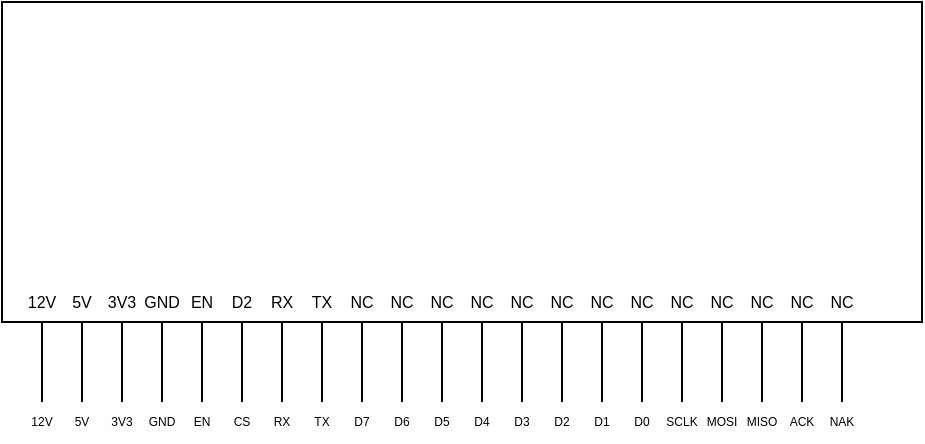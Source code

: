 <mxfile>
    <diagram id="rXqYsdX88Hvy9_a4BepW" name="Page-1">
        <mxGraphModel dx="231" dy="110" grid="1" gridSize="10" guides="1" tooltips="1" connect="1" arrows="1" fold="1" page="1" pageScale="1" pageWidth="850" pageHeight="1100" math="0" shadow="0">
            <root>
                <mxCell id="0"/>
                <mxCell id="1" parent="0"/>
                <mxCell id="2" value="" style="rounded=0;whiteSpace=wrap;html=1;" vertex="1" parent="1">
                    <mxGeometry x="220" y="160" width="460" height="160" as="geometry"/>
                </mxCell>
                <mxCell id="4" value="" style="endArrow=none;html=1;" edge="1" parent="1">
                    <mxGeometry width="50" height="50" relative="1" as="geometry">
                        <mxPoint x="240" y="360" as="sourcePoint"/>
                        <mxPoint x="240" y="320" as="targetPoint"/>
                    </mxGeometry>
                </mxCell>
                <mxCell id="5" value="" style="endArrow=none;html=1;" edge="1" parent="1">
                    <mxGeometry width="50" height="50" relative="1" as="geometry">
                        <mxPoint x="260" y="360.0" as="sourcePoint"/>
                        <mxPoint x="260" y="320.0" as="targetPoint"/>
                    </mxGeometry>
                </mxCell>
                <mxCell id="6" value="" style="endArrow=none;html=1;" edge="1" parent="1">
                    <mxGeometry width="50" height="50" relative="1" as="geometry">
                        <mxPoint x="280" y="360.0" as="sourcePoint"/>
                        <mxPoint x="280" y="320.0" as="targetPoint"/>
                    </mxGeometry>
                </mxCell>
                <mxCell id="7" value="" style="endArrow=none;html=1;" edge="1" parent="1">
                    <mxGeometry width="50" height="50" relative="1" as="geometry">
                        <mxPoint x="300" y="360.0" as="sourcePoint"/>
                        <mxPoint x="300" y="320.0" as="targetPoint"/>
                    </mxGeometry>
                </mxCell>
                <mxCell id="8" value="" style="endArrow=none;html=1;" edge="1" parent="1">
                    <mxGeometry width="50" height="50" relative="1" as="geometry">
                        <mxPoint x="320" y="360.0" as="sourcePoint"/>
                        <mxPoint x="320" y="320.0" as="targetPoint"/>
                    </mxGeometry>
                </mxCell>
                <mxCell id="9" value="" style="endArrow=none;html=1;" edge="1" parent="1">
                    <mxGeometry width="50" height="50" relative="1" as="geometry">
                        <mxPoint x="340" y="360.0" as="sourcePoint"/>
                        <mxPoint x="340" y="320.0" as="targetPoint"/>
                    </mxGeometry>
                </mxCell>
                <mxCell id="10" value="" style="endArrow=none;html=1;" edge="1" parent="1">
                    <mxGeometry width="50" height="50" relative="1" as="geometry">
                        <mxPoint x="360" y="360.0" as="sourcePoint"/>
                        <mxPoint x="360" y="320.0" as="targetPoint"/>
                    </mxGeometry>
                </mxCell>
                <mxCell id="11" value="" style="endArrow=none;html=1;" edge="1" parent="1">
                    <mxGeometry width="50" height="50" relative="1" as="geometry">
                        <mxPoint x="380" y="360.0" as="sourcePoint"/>
                        <mxPoint x="380" y="320.0" as="targetPoint"/>
                    </mxGeometry>
                </mxCell>
                <mxCell id="12" value="" style="endArrow=none;html=1;" edge="1" parent="1">
                    <mxGeometry width="50" height="50" relative="1" as="geometry">
                        <mxPoint x="400" y="360.0" as="sourcePoint"/>
                        <mxPoint x="400" y="320.0" as="targetPoint"/>
                    </mxGeometry>
                </mxCell>
                <mxCell id="13" value="" style="endArrow=none;html=1;" edge="1" parent="1">
                    <mxGeometry width="50" height="50" relative="1" as="geometry">
                        <mxPoint x="420" y="360.0" as="sourcePoint"/>
                        <mxPoint x="420" y="320.0" as="targetPoint"/>
                    </mxGeometry>
                </mxCell>
                <mxCell id="14" value="" style="endArrow=none;html=1;" edge="1" parent="1">
                    <mxGeometry width="50" height="50" relative="1" as="geometry">
                        <mxPoint x="440" y="360.0" as="sourcePoint"/>
                        <mxPoint x="440" y="320.0" as="targetPoint"/>
                    </mxGeometry>
                </mxCell>
                <mxCell id="15" value="" style="endArrow=none;html=1;" edge="1" parent="1">
                    <mxGeometry width="50" height="50" relative="1" as="geometry">
                        <mxPoint x="460" y="360.0" as="sourcePoint"/>
                        <mxPoint x="460" y="320.0" as="targetPoint"/>
                    </mxGeometry>
                </mxCell>
                <mxCell id="19" value="12V" style="text;html=1;strokeColor=none;fillColor=none;align=center;verticalAlign=middle;whiteSpace=wrap;rounded=0;fontSize=8;" vertex="1" parent="1">
                    <mxGeometry x="230" y="300" width="20" height="20" as="geometry"/>
                </mxCell>
                <mxCell id="20" value="5V" style="text;html=1;strokeColor=none;fillColor=none;align=center;verticalAlign=middle;whiteSpace=wrap;rounded=0;fontSize=8;" vertex="1" parent="1">
                    <mxGeometry x="250" y="300" width="20" height="20" as="geometry"/>
                </mxCell>
                <mxCell id="21" value="3V3" style="text;html=1;strokeColor=none;fillColor=none;align=center;verticalAlign=middle;whiteSpace=wrap;rounded=0;fontSize=8;" vertex="1" parent="1">
                    <mxGeometry x="270" y="300" width="20" height="20" as="geometry"/>
                </mxCell>
                <mxCell id="22" value="GND" style="text;html=1;strokeColor=none;fillColor=none;align=center;verticalAlign=middle;whiteSpace=wrap;rounded=0;fontSize=8;" vertex="1" parent="1">
                    <mxGeometry x="290" y="300" width="20" height="20" as="geometry"/>
                </mxCell>
                <mxCell id="23" value="EN" style="text;html=1;strokeColor=none;fillColor=none;align=center;verticalAlign=middle;whiteSpace=wrap;rounded=0;fontSize=8;" vertex="1" parent="1">
                    <mxGeometry x="310" y="300" width="20" height="20" as="geometry"/>
                </mxCell>
                <mxCell id="24" value="D2" style="text;html=1;strokeColor=none;fillColor=none;align=center;verticalAlign=middle;whiteSpace=wrap;rounded=0;fontSize=8;" vertex="1" parent="1">
                    <mxGeometry x="330" y="300" width="20" height="20" as="geometry"/>
                </mxCell>
                <mxCell id="25" value="RX" style="text;html=1;strokeColor=none;fillColor=none;align=center;verticalAlign=middle;whiteSpace=wrap;rounded=0;fontSize=8;" vertex="1" parent="1">
                    <mxGeometry x="350" y="300" width="20" height="20" as="geometry"/>
                </mxCell>
                <mxCell id="26" value="TX" style="text;html=1;strokeColor=none;fillColor=none;align=center;verticalAlign=middle;whiteSpace=wrap;rounded=0;fontSize=8;" vertex="1" parent="1">
                    <mxGeometry x="370" y="300" width="20" height="20" as="geometry"/>
                </mxCell>
                <mxCell id="27" value="" style="endArrow=none;html=1;" edge="1" parent="1">
                    <mxGeometry width="50" height="50" relative="1" as="geometry">
                        <mxPoint x="480.0" y="360" as="sourcePoint"/>
                        <mxPoint x="480.0" y="320.0" as="targetPoint"/>
                    </mxGeometry>
                </mxCell>
                <mxCell id="28" value="" style="endArrow=none;html=1;" edge="1" parent="1">
                    <mxGeometry width="50" height="50" relative="1" as="geometry">
                        <mxPoint x="500.0" y="360" as="sourcePoint"/>
                        <mxPoint x="500.0" y="320.0" as="targetPoint"/>
                    </mxGeometry>
                </mxCell>
                <mxCell id="29" value="" style="endArrow=none;html=1;" edge="1" parent="1">
                    <mxGeometry width="50" height="50" relative="1" as="geometry">
                        <mxPoint x="520.0" y="360" as="sourcePoint"/>
                        <mxPoint x="520.0" y="320.0" as="targetPoint"/>
                    </mxGeometry>
                </mxCell>
                <mxCell id="30" value="" style="endArrow=none;html=1;" edge="1" parent="1">
                    <mxGeometry width="50" height="50" relative="1" as="geometry">
                        <mxPoint x="540.0" y="360" as="sourcePoint"/>
                        <mxPoint x="540.0" y="320.0" as="targetPoint"/>
                    </mxGeometry>
                </mxCell>
                <mxCell id="31" value="" style="endArrow=none;html=1;" edge="1" parent="1">
                    <mxGeometry width="50" height="50" relative="1" as="geometry">
                        <mxPoint x="540.0" y="360" as="sourcePoint"/>
                        <mxPoint x="540.0" y="320.0" as="targetPoint"/>
                    </mxGeometry>
                </mxCell>
                <mxCell id="32" value="" style="endArrow=none;html=1;" edge="1" parent="1">
                    <mxGeometry width="50" height="50" relative="1" as="geometry">
                        <mxPoint x="560.0" y="360" as="sourcePoint"/>
                        <mxPoint x="560.0" y="320.0" as="targetPoint"/>
                    </mxGeometry>
                </mxCell>
                <mxCell id="33" value="" style="endArrow=none;html=1;" edge="1" parent="1">
                    <mxGeometry width="50" height="50" relative="1" as="geometry">
                        <mxPoint x="580.0" y="360" as="sourcePoint"/>
                        <mxPoint x="580.0" y="320.0" as="targetPoint"/>
                    </mxGeometry>
                </mxCell>
                <mxCell id="34" value="" style="endArrow=none;html=1;" edge="1" parent="1">
                    <mxGeometry width="50" height="50" relative="1" as="geometry">
                        <mxPoint x="600.0" y="360" as="sourcePoint"/>
                        <mxPoint x="600.0" y="320.0" as="targetPoint"/>
                    </mxGeometry>
                </mxCell>
                <mxCell id="35" value="" style="endArrow=none;html=1;" edge="1" parent="1">
                    <mxGeometry width="50" height="50" relative="1" as="geometry">
                        <mxPoint x="620.0" y="360" as="sourcePoint"/>
                        <mxPoint x="620.0" y="320.0" as="targetPoint"/>
                    </mxGeometry>
                </mxCell>
                <mxCell id="36" value="" style="endArrow=none;html=1;" edge="1" parent="1">
                    <mxGeometry width="50" height="50" relative="1" as="geometry">
                        <mxPoint x="640.0" y="360" as="sourcePoint"/>
                        <mxPoint x="640.0" y="320.0" as="targetPoint"/>
                    </mxGeometry>
                </mxCell>
                <mxCell id="40" value="12V" style="text;html=1;strokeColor=none;fillColor=none;align=center;verticalAlign=middle;whiteSpace=wrap;rounded=0;fontSize=6;" vertex="1" parent="1">
                    <mxGeometry x="230" y="360" width="20" height="20" as="geometry"/>
                </mxCell>
                <mxCell id="41" value="5V" style="text;html=1;strokeColor=none;fillColor=none;align=center;verticalAlign=middle;whiteSpace=wrap;rounded=0;fontSize=6;" vertex="1" parent="1">
                    <mxGeometry x="250" y="360" width="20" height="20" as="geometry"/>
                </mxCell>
                <mxCell id="42" value="3V3" style="text;html=1;strokeColor=none;fillColor=none;align=center;verticalAlign=middle;whiteSpace=wrap;rounded=0;fontSize=6;" vertex="1" parent="1">
                    <mxGeometry x="270" y="360" width="20" height="20" as="geometry"/>
                </mxCell>
                <mxCell id="43" value="GND" style="text;html=1;strokeColor=none;fillColor=none;align=center;verticalAlign=middle;whiteSpace=wrap;rounded=0;fontSize=6;" vertex="1" parent="1">
                    <mxGeometry x="290" y="360" width="20" height="20" as="geometry"/>
                </mxCell>
                <mxCell id="44" value="EN" style="text;html=1;strokeColor=none;fillColor=none;align=center;verticalAlign=middle;whiteSpace=wrap;rounded=0;fontSize=6;" vertex="1" parent="1">
                    <mxGeometry x="310" y="360" width="20" height="20" as="geometry"/>
                </mxCell>
                <mxCell id="45" value="CS" style="text;html=1;strokeColor=none;fillColor=none;align=center;verticalAlign=middle;whiteSpace=wrap;rounded=0;fontSize=6;" vertex="1" parent="1">
                    <mxGeometry x="330" y="360" width="20" height="20" as="geometry"/>
                </mxCell>
                <mxCell id="46" value="RX" style="text;html=1;strokeColor=none;fillColor=none;align=center;verticalAlign=middle;whiteSpace=wrap;rounded=0;fontSize=6;" vertex="1" parent="1">
                    <mxGeometry x="350" y="360" width="20" height="20" as="geometry"/>
                </mxCell>
                <mxCell id="47" value="TX" style="text;html=1;strokeColor=none;fillColor=none;align=center;verticalAlign=middle;whiteSpace=wrap;rounded=0;fontSize=6;" vertex="1" parent="1">
                    <mxGeometry x="370" y="360" width="20" height="20" as="geometry"/>
                </mxCell>
                <mxCell id="48" value="D7" style="text;html=1;strokeColor=none;fillColor=none;align=center;verticalAlign=middle;whiteSpace=wrap;rounded=0;fontSize=6;" vertex="1" parent="1">
                    <mxGeometry x="390" y="360" width="20" height="20" as="geometry"/>
                </mxCell>
                <mxCell id="49" value="D6" style="text;html=1;strokeColor=none;fillColor=none;align=center;verticalAlign=middle;whiteSpace=wrap;rounded=0;fontSize=6;" vertex="1" parent="1">
                    <mxGeometry x="410" y="360" width="20" height="20" as="geometry"/>
                </mxCell>
                <mxCell id="50" value="D5" style="text;html=1;strokeColor=none;fillColor=none;align=center;verticalAlign=middle;whiteSpace=wrap;rounded=0;fontSize=6;" vertex="1" parent="1">
                    <mxGeometry x="430" y="360" width="20" height="20" as="geometry"/>
                </mxCell>
                <mxCell id="51" value="D4" style="text;html=1;strokeColor=none;fillColor=none;align=center;verticalAlign=middle;whiteSpace=wrap;rounded=0;fontSize=6;" vertex="1" parent="1">
                    <mxGeometry x="450" y="360" width="20" height="20" as="geometry"/>
                </mxCell>
                <mxCell id="52" value="D3" style="text;html=1;strokeColor=none;fillColor=none;align=center;verticalAlign=middle;whiteSpace=wrap;rounded=0;fontSize=6;" vertex="1" parent="1">
                    <mxGeometry x="470" y="360" width="20" height="20" as="geometry"/>
                </mxCell>
                <mxCell id="53" value="D2" style="text;html=1;strokeColor=none;fillColor=none;align=center;verticalAlign=middle;whiteSpace=wrap;rounded=0;fontSize=6;" vertex="1" parent="1">
                    <mxGeometry x="490" y="360" width="20" height="20" as="geometry"/>
                </mxCell>
                <mxCell id="54" value="D1" style="text;html=1;strokeColor=none;fillColor=none;align=center;verticalAlign=middle;whiteSpace=wrap;rounded=0;fontSize=6;" vertex="1" parent="1">
                    <mxGeometry x="510" y="360" width="20" height="20" as="geometry"/>
                </mxCell>
                <mxCell id="55" value="D0" style="text;html=1;strokeColor=none;fillColor=none;align=center;verticalAlign=middle;whiteSpace=wrap;rounded=0;fontSize=6;" vertex="1" parent="1">
                    <mxGeometry x="530" y="360" width="20" height="20" as="geometry"/>
                </mxCell>
                <mxCell id="56" value="SCLK" style="text;html=1;strokeColor=none;fillColor=none;align=center;verticalAlign=middle;whiteSpace=wrap;rounded=0;fontSize=6;" vertex="1" parent="1">
                    <mxGeometry x="550" y="360" width="20" height="20" as="geometry"/>
                </mxCell>
                <mxCell id="57" value="MOSI" style="text;html=1;strokeColor=none;fillColor=none;align=center;verticalAlign=middle;whiteSpace=wrap;rounded=0;fontSize=6;" vertex="1" parent="1">
                    <mxGeometry x="570" y="360" width="20" height="20" as="geometry"/>
                </mxCell>
                <mxCell id="58" value="MISO" style="text;html=1;strokeColor=none;fillColor=none;align=center;verticalAlign=middle;whiteSpace=wrap;rounded=0;fontSize=6;" vertex="1" parent="1">
                    <mxGeometry x="590" y="360" width="20" height="20" as="geometry"/>
                </mxCell>
                <mxCell id="59" value="NC" style="text;html=1;strokeColor=none;fillColor=none;align=center;verticalAlign=middle;whiteSpace=wrap;rounded=0;fontSize=8;" vertex="1" parent="1">
                    <mxGeometry x="390" y="300" width="20" height="20" as="geometry"/>
                </mxCell>
                <mxCell id="60" value="NC" style="text;html=1;strokeColor=none;fillColor=none;align=center;verticalAlign=middle;whiteSpace=wrap;rounded=0;fontSize=8;" vertex="1" parent="1">
                    <mxGeometry x="410" y="300" width="20" height="20" as="geometry"/>
                </mxCell>
                <mxCell id="61" value="NC" style="text;html=1;strokeColor=none;fillColor=none;align=center;verticalAlign=middle;whiteSpace=wrap;rounded=0;fontSize=8;" vertex="1" parent="1">
                    <mxGeometry x="430" y="300" width="20" height="20" as="geometry"/>
                </mxCell>
                <mxCell id="62" value="NC" style="text;html=1;strokeColor=none;fillColor=none;align=center;verticalAlign=middle;whiteSpace=wrap;rounded=0;fontSize=8;" vertex="1" parent="1">
                    <mxGeometry x="450" y="300" width="20" height="20" as="geometry"/>
                </mxCell>
                <mxCell id="63" value="NC" style="text;html=1;strokeColor=none;fillColor=none;align=center;verticalAlign=middle;whiteSpace=wrap;rounded=0;fontSize=8;" vertex="1" parent="1">
                    <mxGeometry x="470" y="300" width="20" height="20" as="geometry"/>
                </mxCell>
                <mxCell id="64" value="NC" style="text;html=1;strokeColor=none;fillColor=none;align=center;verticalAlign=middle;whiteSpace=wrap;rounded=0;fontSize=8;" vertex="1" parent="1">
                    <mxGeometry x="490" y="300" width="20" height="20" as="geometry"/>
                </mxCell>
                <mxCell id="65" value="NC" style="text;html=1;strokeColor=none;fillColor=none;align=center;verticalAlign=middle;whiteSpace=wrap;rounded=0;fontSize=8;" vertex="1" parent="1">
                    <mxGeometry x="510" y="300" width="20" height="20" as="geometry"/>
                </mxCell>
                <mxCell id="66" value="NC" style="text;html=1;strokeColor=none;fillColor=none;align=center;verticalAlign=middle;whiteSpace=wrap;rounded=0;fontSize=8;" vertex="1" parent="1">
                    <mxGeometry x="530" y="300" width="20" height="20" as="geometry"/>
                </mxCell>
                <mxCell id="67" value="NC" style="text;html=1;strokeColor=none;fillColor=none;align=center;verticalAlign=middle;whiteSpace=wrap;rounded=0;fontSize=8;" vertex="1" parent="1">
                    <mxGeometry x="550" y="300" width="20" height="20" as="geometry"/>
                </mxCell>
                <mxCell id="68" value="NC" style="text;html=1;strokeColor=none;fillColor=none;align=center;verticalAlign=middle;whiteSpace=wrap;rounded=0;fontSize=8;" vertex="1" parent="1">
                    <mxGeometry x="570" y="300" width="20" height="20" as="geometry"/>
                </mxCell>
                <mxCell id="69" value="NC" style="text;html=1;strokeColor=none;fillColor=none;align=center;verticalAlign=middle;whiteSpace=wrap;rounded=0;fontSize=8;" vertex="1" parent="1">
                    <mxGeometry x="590" y="300" width="20" height="20" as="geometry"/>
                </mxCell>
                <mxCell id="70" value="NC" style="text;html=1;strokeColor=none;fillColor=none;align=center;verticalAlign=middle;whiteSpace=wrap;rounded=0;fontSize=8;" vertex="1" parent="1">
                    <mxGeometry x="610" y="300" width="20" height="20" as="geometry"/>
                </mxCell>
                <mxCell id="71" value="NC" style="text;html=1;strokeColor=none;fillColor=none;align=center;verticalAlign=middle;whiteSpace=wrap;rounded=0;fontSize=8;" vertex="1" parent="1">
                    <mxGeometry x="630" y="300" width="20" height="20" as="geometry"/>
                </mxCell>
                <mxCell id="72" value="ACK" style="text;html=1;strokeColor=none;fillColor=none;align=center;verticalAlign=middle;whiteSpace=wrap;rounded=0;fontSize=6;" vertex="1" parent="1">
                    <mxGeometry x="610" y="360" width="20" height="20" as="geometry"/>
                </mxCell>
                <mxCell id="73" value="NAK" style="text;html=1;strokeColor=none;fillColor=none;align=center;verticalAlign=middle;whiteSpace=wrap;rounded=0;fontSize=6;" vertex="1" parent="1">
                    <mxGeometry x="630" y="360" width="20" height="20" as="geometry"/>
                </mxCell>
            </root>
        </mxGraphModel>
    </diagram>
</mxfile>